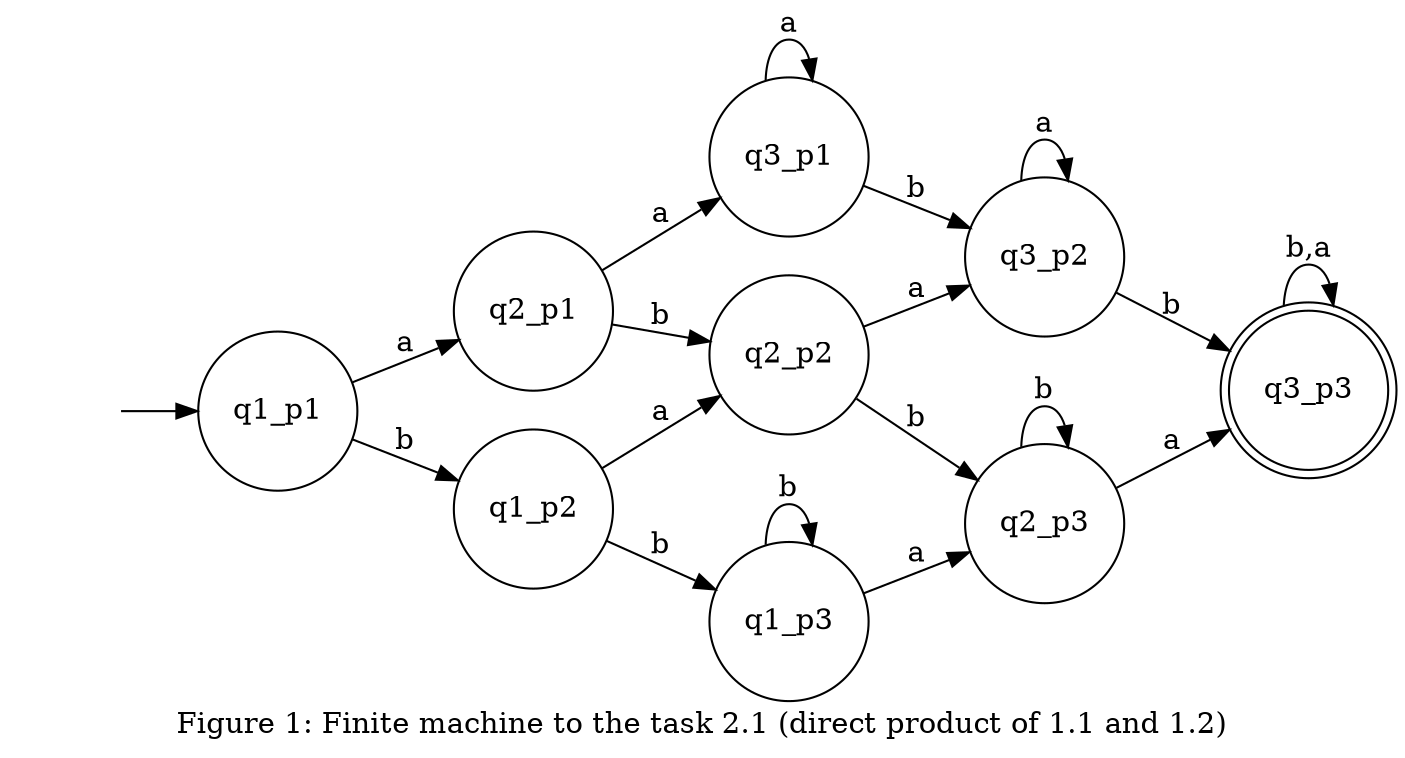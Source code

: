 digraph {
    "" [shape=none]
    node [shape=circle]
    q3_p3 [shape="doublecircle"]
    "" -> q1_p1
    q1_p1 -> q2_p1[label="a"]
    q1_p1 -> q1_p2[label="b"]
    q1_p2 -> q2_p2[label="a"]
    q1_p2 -> q1_p3[label="b"]
    q1_p3 -> q2_p3[label="a"]
    q1_p3 -> q1_p3[label="b"]
    q2_p1 -> q3_p1[label="a"]
    q2_p1 -> q2_p2[label="b"]
    q2_p2 -> q3_p2[label="a"]
    q2_p2 -> q2_p3[label="b"]
    q2_p3 -> q3_p3[label="a"]
    q2_p3 -> q2_p3[label="b"]
    q3_p1 -> q3_p1[label="a"]
    q3_p1 -> q3_p2[label="b"]
    q3_p2 -> q3_p2[label="a"]
    q3_p2 -> q3_p3[label="b"]
    q3_p3 -> q3_p3[label="b,a"]
    rankdir = LR
    label = "Figure 1: Finite machine to the task 2.1 (direct product of 1.1 and 1.2)"
}